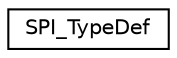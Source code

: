 digraph "Graphical Class Hierarchy"
{
 // LATEX_PDF_SIZE
  edge [fontname="Helvetica",fontsize="10",labelfontname="Helvetica",labelfontsize="10"];
  node [fontname="Helvetica",fontsize="10",shape=record];
  rankdir="LR";
  Node0 [label="SPI_TypeDef",height=0.2,width=0.4,color="black", fillcolor="white", style="filled",URL="$structSPI__TypeDef.html",tooltip="Serial Peripheral Interface."];
}
